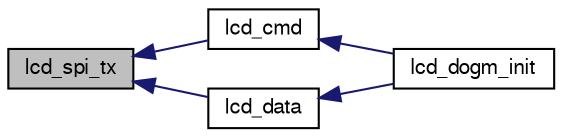 digraph "lcd_spi_tx"
{
  edge [fontname="FreeSans",fontsize="10",labelfontname="FreeSans",labelfontsize="10"];
  node [fontname="FreeSans",fontsize="10",shape=record];
  rankdir="LR";
  Node1 [label="lcd_spi_tx",height=0.2,width=0.4,color="black", fillcolor="grey75", style="filled", fontcolor="black"];
  Node1 -> Node2 [dir="back",color="midnightblue",fontsize="10",style="solid",fontname="FreeSans"];
  Node2 [label="lcd_cmd",height=0.2,width=0.4,color="black", fillcolor="white", style="filled",URL="$lcd__dogm_8h.html#a013ebbab9fe5f1d401ebb0706f6499be"];
  Node2 -> Node3 [dir="back",color="midnightblue",fontsize="10",style="solid",fontname="FreeSans"];
  Node3 [label="lcd_dogm_init",height=0.2,width=0.4,color="black", fillcolor="white", style="filled",URL="$lcd__dogm_8h.html#ab6acaab38b691cf2bd50ff3f9cd5a9e9"];
  Node1 -> Node4 [dir="back",color="midnightblue",fontsize="10",style="solid",fontname="FreeSans"];
  Node4 [label="lcd_data",height=0.2,width=0.4,color="black", fillcolor="white", style="filled",URL="$lcd__dogm_8h.html#ad0729d2cba627825a089ca1fff12ba29"];
  Node4 -> Node3 [dir="back",color="midnightblue",fontsize="10",style="solid",fontname="FreeSans"];
}
